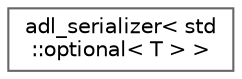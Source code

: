 digraph "Graphical Class Hierarchy"
{
 // LATEX_PDF_SIZE
  bgcolor="transparent";
  edge [fontname=Helvetica,fontsize=10,labelfontname=Helvetica,labelfontsize=10];
  node [fontname=Helvetica,fontsize=10,shape=box,height=0.2,width=0.4];
  rankdir="LR";
  Node0 [id="Node000000",label="adl_serializer\< std\l::optional\< T \> \>",height=0.2,width=0.4,color="grey40", fillcolor="white", style="filled",URL="$structadl__serializer_3_01std_1_1optional_3_01_t_01_4_01_4.html",tooltip=" "];
}
